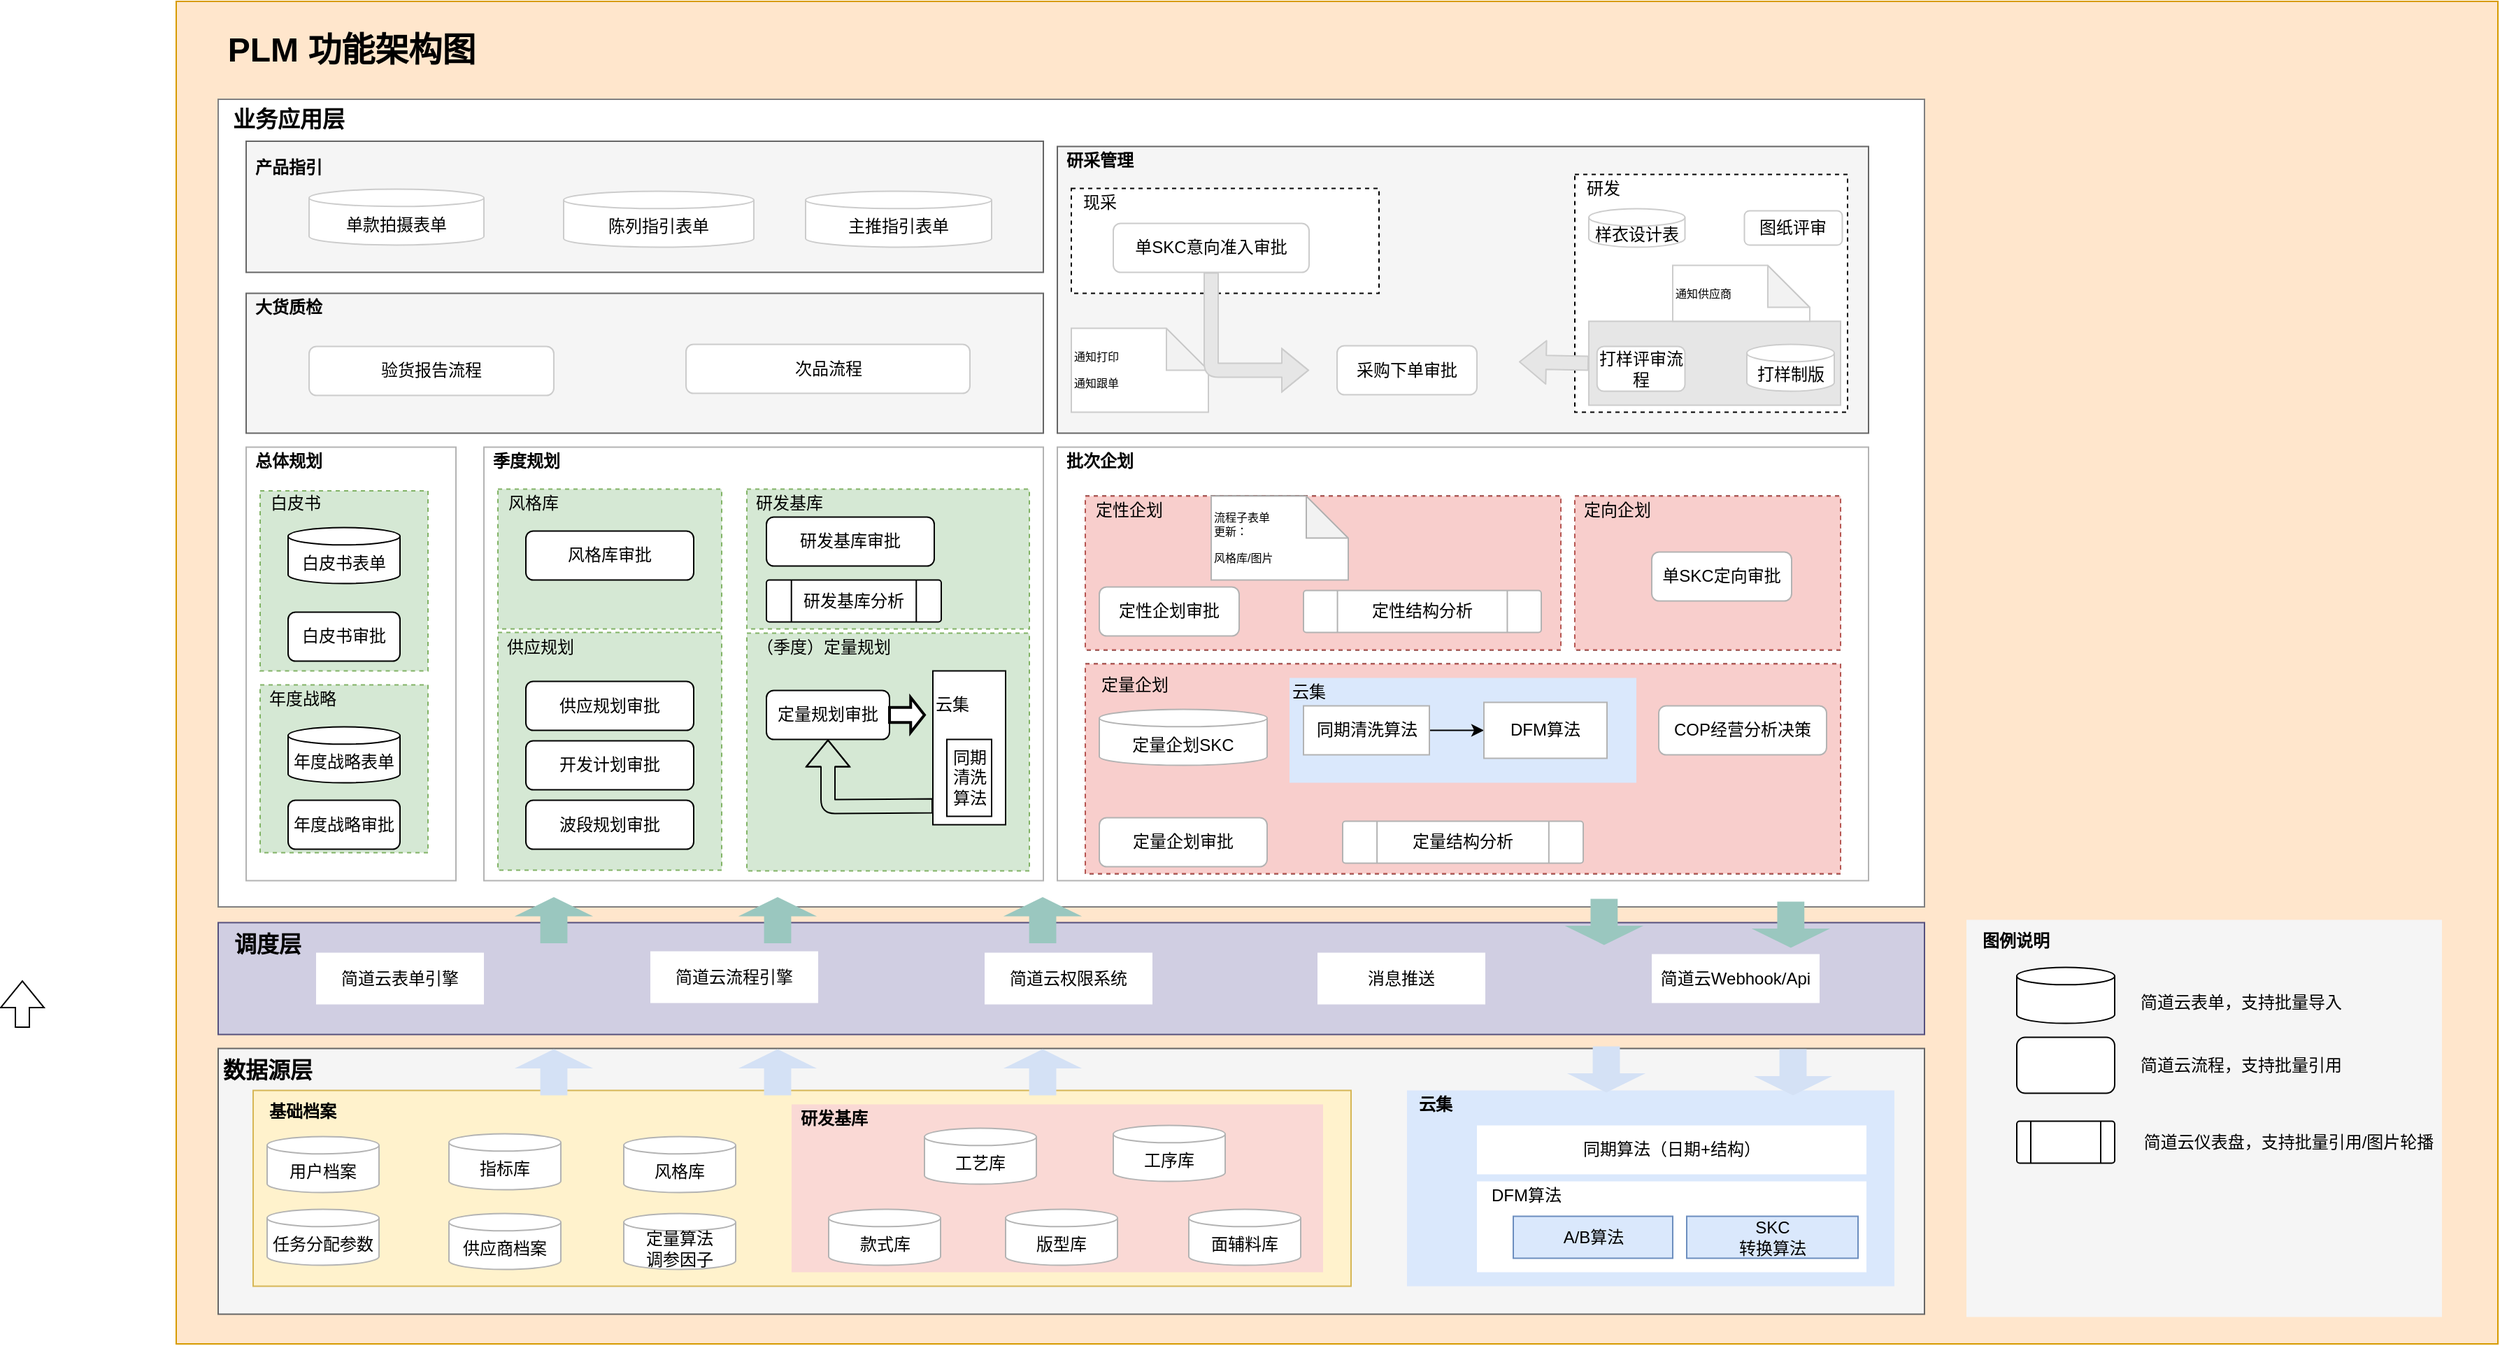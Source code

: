 <mxfile version="21.3.0" type="github">
  <diagram name="第 1 页" id="NGaYdp4NzxHwyvM-AVmB">
    <mxGraphModel dx="2213" dy="806" grid="1" gridSize="10" guides="1" tooltips="1" connect="1" arrows="1" fold="1" page="1" pageScale="1" pageWidth="827" pageHeight="1169" math="0" shadow="0">
      <root>
        <mxCell id="0" />
        <mxCell id="1" parent="0" />
        <mxCell id="VTWRcrDlexA1xvFoJJcc-1" value="" style="rounded=0;whiteSpace=wrap;html=1;fillColor=#ffe6cc;strokeColor=#d79b00;" vertex="1" parent="1">
          <mxGeometry y="1070" width="1660" height="960" as="geometry" />
        </mxCell>
        <mxCell id="VTWRcrDlexA1xvFoJJcc-2" value="" style="rounded=0;whiteSpace=wrap;html=1;strokeColor=#808080;" vertex="1" parent="1">
          <mxGeometry x="30" y="1140" width="1220" height="577.5" as="geometry" />
        </mxCell>
        <mxCell id="VTWRcrDlexA1xvFoJJcc-3" value="&lt;b style=&quot;font-size: 16px;&quot;&gt;业务应用层&lt;/b&gt;" style="text;html=1;align=center;verticalAlign=middle;resizable=0;points=[];autosize=1;fontSize=16;" vertex="1" parent="1">
          <mxGeometry x="30" y="1139" width="100" height="30" as="geometry" />
        </mxCell>
        <mxCell id="VTWRcrDlexA1xvFoJJcc-4" value="" style="rounded=0;whiteSpace=wrap;html=1;strokeColor=#B3B3B3;" vertex="1" parent="1">
          <mxGeometry x="50" y="1388.75" width="150" height="310" as="geometry" />
        </mxCell>
        <mxCell id="VTWRcrDlexA1xvFoJJcc-5" value="总体规划" style="text;html=1;align=center;verticalAlign=middle;resizable=0;points=[];autosize=1;fontStyle=1" vertex="1" parent="1">
          <mxGeometry x="50" y="1388.75" width="60" height="20" as="geometry" />
        </mxCell>
        <mxCell id="VTWRcrDlexA1xvFoJJcc-6" value="" style="rounded=0;whiteSpace=wrap;html=1;strokeColor=#666666;fillColor=#f5f5f5;fontColor=#333333;" vertex="1" parent="1">
          <mxGeometry x="30" y="1818.75" width="1220" height="190" as="geometry" />
        </mxCell>
        <mxCell id="VTWRcrDlexA1xvFoJJcc-7" value="&lt;b style=&quot;font-size: 16px;&quot;&gt;数据源层&lt;/b&gt;" style="text;html=1;align=center;verticalAlign=middle;resizable=0;points=[];autosize=1;fontSize=16;" vertex="1" parent="1">
          <mxGeometry x="20" y="1818.75" width="90" height="30" as="geometry" />
        </mxCell>
        <mxCell id="VTWRcrDlexA1xvFoJJcc-8" value="" style="rounded=0;whiteSpace=wrap;html=1;strokeColor=#d6b656;fillColor=#fff2cc;" vertex="1" parent="1">
          <mxGeometry x="55" y="1848.75" width="785" height="140" as="geometry" />
        </mxCell>
        <mxCell id="VTWRcrDlexA1xvFoJJcc-10" value="" style="rounded=0;whiteSpace=wrap;html=1;strokeColor=none;fillColor=#fad9d5;" vertex="1" parent="1">
          <mxGeometry x="440" y="1858.75" width="380" height="120" as="geometry" />
        </mxCell>
        <mxCell id="VTWRcrDlexA1xvFoJJcc-11" value="&lt;b&gt;研发基库&lt;/b&gt;" style="text;html=1;align=center;verticalAlign=middle;resizable=0;points=[];autosize=1;" vertex="1" parent="1">
          <mxGeometry x="440" y="1858.75" width="60" height="20" as="geometry" />
        </mxCell>
        <mxCell id="VTWRcrDlexA1xvFoJJcc-17" value="定量算法&lt;br&gt;调参因子" style="shape=cylinder3;whiteSpace=wrap;html=1;boundedLbl=1;backgroundOutline=1;size=6.2;strokeColor=#B3B3B3;" vertex="1" parent="1">
          <mxGeometry x="320" y="1936.75" width="80" height="40" as="geometry" />
        </mxCell>
        <mxCell id="VTWRcrDlexA1xvFoJJcc-18" value="任务分配参数" style="shape=cylinder3;whiteSpace=wrap;html=1;boundedLbl=1;backgroundOutline=1;size=6.2;strokeColor=#B3B3B3;" vertex="1" parent="1">
          <mxGeometry x="65" y="1933.75" width="80" height="40" as="geometry" />
        </mxCell>
        <mxCell id="VTWRcrDlexA1xvFoJJcc-19" value="供应商档案" style="shape=cylinder3;whiteSpace=wrap;html=1;boundedLbl=1;backgroundOutline=1;size=6.2;strokeColor=#B3B3B3;" vertex="1" parent="1">
          <mxGeometry x="195" y="1936.75" width="80" height="40" as="geometry" />
        </mxCell>
        <mxCell id="VTWRcrDlexA1xvFoJJcc-20" value="风格库" style="shape=cylinder3;whiteSpace=wrap;html=1;boundedLbl=1;backgroundOutline=1;size=6.2;strokeColor=#B3B3B3;" vertex="1" parent="1">
          <mxGeometry x="320" y="1881.75" width="80" height="40" as="geometry" />
        </mxCell>
        <mxCell id="VTWRcrDlexA1xvFoJJcc-21" value="用户档案" style="shape=cylinder3;whiteSpace=wrap;html=1;boundedLbl=1;backgroundOutline=1;size=6.2;strokeColor=#B3B3B3;" vertex="1" parent="1">
          <mxGeometry x="65" y="1881.75" width="80" height="40" as="geometry" />
        </mxCell>
        <mxCell id="VTWRcrDlexA1xvFoJJcc-22" value="指标库" style="shape=cylinder3;whiteSpace=wrap;html=1;boundedLbl=1;backgroundOutline=1;size=6.2;strokeColor=#B3B3B3;" vertex="1" parent="1">
          <mxGeometry x="195" y="1879.75" width="80" height="40" as="geometry" />
        </mxCell>
        <mxCell id="VTWRcrDlexA1xvFoJJcc-23" value="" style="rounded=0;whiteSpace=wrap;html=1;strokeColor=#56517e;fillColor=#d0cee2;" vertex="1" parent="1">
          <mxGeometry x="30" y="1728.75" width="1220" height="80" as="geometry" />
        </mxCell>
        <mxCell id="VTWRcrDlexA1xvFoJJcc-24" value="&lt;b style=&quot;font-size: 16px;&quot;&gt;调度层&lt;/b&gt;" style="text;html=1;align=center;verticalAlign=middle;resizable=0;points=[];autosize=1;fontSize=16;" vertex="1" parent="1">
          <mxGeometry x="30" y="1728.75" width="70" height="30" as="geometry" />
        </mxCell>
        <mxCell id="VTWRcrDlexA1xvFoJJcc-25" value="简道云表单引擎" style="rounded=1;whiteSpace=wrap;html=1;arcSize=0;flipH=1;strokeColor=none;" vertex="1" parent="1">
          <mxGeometry x="100" y="1750.25" width="120" height="37" as="geometry" />
        </mxCell>
        <mxCell id="VTWRcrDlexA1xvFoJJcc-26" value="简道云流程引擎" style="rounded=1;whiteSpace=wrap;html=1;arcSize=0;flipH=1;strokeColor=none;" vertex="1" parent="1">
          <mxGeometry x="339" y="1749.25" width="120" height="37" as="geometry" />
        </mxCell>
        <mxCell id="VTWRcrDlexA1xvFoJJcc-27" value="简道云权限系统" style="rounded=1;whiteSpace=wrap;html=1;arcSize=0;flipH=1;strokeColor=none;" vertex="1" parent="1">
          <mxGeometry x="578" y="1750.25" width="120" height="37" as="geometry" />
        </mxCell>
        <mxCell id="VTWRcrDlexA1xvFoJJcc-28" value="简道云Webhook/Api" style="rounded=1;whiteSpace=wrap;html=1;arcSize=0;flipH=1;strokeColor=none;" vertex="1" parent="1">
          <mxGeometry x="1055" y="1751.25" width="120" height="35" as="geometry" />
        </mxCell>
        <mxCell id="VTWRcrDlexA1xvFoJJcc-29" value="" style="rounded=0;whiteSpace=wrap;html=1;fillColor=#dae8fc;strokeColor=none;" vertex="1" parent="1">
          <mxGeometry x="880" y="1848.75" width="348.5" height="140" as="geometry" />
        </mxCell>
        <mxCell id="VTWRcrDlexA1xvFoJJcc-30" value="&lt;b&gt;云集&lt;/b&gt;" style="text;html=1;align=center;verticalAlign=middle;resizable=0;points=[];autosize=1;" vertex="1" parent="1">
          <mxGeometry x="880" y="1848.75" width="40" height="20" as="geometry" />
        </mxCell>
        <mxCell id="VTWRcrDlexA1xvFoJJcc-31" value="同期算法（日期+结构）" style="html=1;strokeColor=none;" vertex="1" parent="1">
          <mxGeometry x="930" y="1873.75" width="278.5" height="35" as="geometry" />
        </mxCell>
        <mxCell id="VTWRcrDlexA1xvFoJJcc-32" value="" style="html=1;strokeColor=none;" vertex="1" parent="1">
          <mxGeometry x="930" y="1913.75" width="278.5" height="65" as="geometry" />
        </mxCell>
        <mxCell id="VTWRcrDlexA1xvFoJJcc-33" value="A/B算法" style="html=1;fillColor=#dae8fc;strokeColor=#6c8ebf;" vertex="1" parent="1">
          <mxGeometry x="956" y="1938.75" width="114" height="30" as="geometry" />
        </mxCell>
        <mxCell id="VTWRcrDlexA1xvFoJJcc-34" value="DFM算法" style="text;html=1;align=center;verticalAlign=middle;resizable=0;points=[];autosize=1;" vertex="1" parent="1">
          <mxGeometry x="930" y="1913.75" width="70" height="20" as="geometry" />
        </mxCell>
        <mxCell id="VTWRcrDlexA1xvFoJJcc-35" value="SKC&lt;br&gt;转换算法" style="html=1;fillColor=#dae8fc;strokeColor=#6c8ebf;" vertex="1" parent="1">
          <mxGeometry x="1080" y="1938.75" width="122.5" height="30" as="geometry" />
        </mxCell>
        <mxCell id="VTWRcrDlexA1xvFoJJcc-36" value="" style="rounded=0;whiteSpace=wrap;html=1;fillColor=#f5f5f5;fontColor=#333333;strokeColor=none;" vertex="1" parent="1">
          <mxGeometry x="1280" y="1726.75" width="340" height="284" as="geometry" />
        </mxCell>
        <mxCell id="VTWRcrDlexA1xvFoJJcc-37" value="图例说明" style="text;html=1;align=center;verticalAlign=middle;resizable=0;points=[];autosize=1;fontStyle=1" vertex="1" parent="1">
          <mxGeometry x="1280" y="1726.75" width="70" height="30" as="geometry" />
        </mxCell>
        <mxCell id="VTWRcrDlexA1xvFoJJcc-38" value="" style="shape=cylinder3;whiteSpace=wrap;html=1;boundedLbl=1;backgroundOutline=1;size=6.2;" vertex="1" parent="1">
          <mxGeometry x="1316" y="1760.75" width="70" height="40" as="geometry" />
        </mxCell>
        <mxCell id="VTWRcrDlexA1xvFoJJcc-39" value="简道云表单，支持批量导入" style="text;html=1;align=center;verticalAlign=middle;resizable=0;points=[];autosize=1;" vertex="1" parent="1">
          <mxGeometry x="1396" y="1775.75" width="160" height="20" as="geometry" />
        </mxCell>
        <mxCell id="VTWRcrDlexA1xvFoJJcc-40" value="" style="rounded=0;whiteSpace=wrap;html=1;dashed=1;fillColor=#d5e8d4;strokeColor=#82b366;" vertex="1" parent="1">
          <mxGeometry x="60" y="1420" width="120" height="128.75" as="geometry" />
        </mxCell>
        <mxCell id="VTWRcrDlexA1xvFoJJcc-41" value="白皮书" style="text;html=1;align=center;verticalAlign=middle;resizable=0;points=[];autosize=1;" vertex="1" parent="1">
          <mxGeometry x="60" y="1418.75" width="50" height="20" as="geometry" />
        </mxCell>
        <mxCell id="VTWRcrDlexA1xvFoJJcc-42" value="白皮书表单" style="shape=cylinder3;whiteSpace=wrap;html=1;boundedLbl=1;backgroundOutline=1;size=6.2;" vertex="1" parent="1">
          <mxGeometry x="80" y="1446.25" width="80" height="40" as="geometry" />
        </mxCell>
        <mxCell id="VTWRcrDlexA1xvFoJJcc-43" value="" style="rounded=0;whiteSpace=wrap;html=1;dashed=1;fillColor=#d5e8d4;strokeColor=#82b366;" vertex="1" parent="1">
          <mxGeometry x="60" y="1558.75" width="120" height="120" as="geometry" />
        </mxCell>
        <mxCell id="VTWRcrDlexA1xvFoJJcc-44" value="年度战略" style="text;html=1;align=center;verticalAlign=middle;resizable=0;points=[];autosize=1;" vertex="1" parent="1">
          <mxGeometry x="60" y="1558.75" width="60" height="20" as="geometry" />
        </mxCell>
        <mxCell id="VTWRcrDlexA1xvFoJJcc-45" value="年度战略表单" style="shape=cylinder3;whiteSpace=wrap;html=1;boundedLbl=1;backgroundOutline=1;size=6.2;" vertex="1" parent="1">
          <mxGeometry x="80" y="1588.75" width="80" height="40" as="geometry" />
        </mxCell>
        <mxCell id="VTWRcrDlexA1xvFoJJcc-46" value="" style="rounded=0;whiteSpace=wrap;html=1;strokeColor=#B3B3B3;" vertex="1" parent="1">
          <mxGeometry x="220" y="1388.75" width="400" height="310" as="geometry" />
        </mxCell>
        <mxCell id="VTWRcrDlexA1xvFoJJcc-47" value="季度规划" style="text;html=1;align=center;verticalAlign=middle;resizable=0;points=[];autosize=1;fontStyle=1" vertex="1" parent="1">
          <mxGeometry x="220" y="1388.75" width="60" height="20" as="geometry" />
        </mxCell>
        <mxCell id="VTWRcrDlexA1xvFoJJcc-48" value="" style="rounded=0;whiteSpace=wrap;html=1;dashed=1;fillColor=#d5e8d4;strokeColor=#82b366;" vertex="1" parent="1">
          <mxGeometry x="230" y="1418.75" width="160" height="100" as="geometry" />
        </mxCell>
        <mxCell id="VTWRcrDlexA1xvFoJJcc-49" value="风格库" style="text;html=1;align=center;verticalAlign=middle;resizable=0;points=[];autosize=1;" vertex="1" parent="1">
          <mxGeometry x="230" y="1418.75" width="50" height="20" as="geometry" />
        </mxCell>
        <mxCell id="VTWRcrDlexA1xvFoJJcc-50" value="" style="rounded=0;whiteSpace=wrap;html=1;dashed=1;fillColor=#d5e8d4;strokeColor=#82b366;" vertex="1" parent="1">
          <mxGeometry x="230" y="1521.25" width="160" height="170" as="geometry" />
        </mxCell>
        <mxCell id="VTWRcrDlexA1xvFoJJcc-51" value="供应规划" style="text;html=1;align=center;verticalAlign=middle;resizable=0;points=[];autosize=1;" vertex="1" parent="1">
          <mxGeometry x="230" y="1521.75" width="60" height="20" as="geometry" />
        </mxCell>
        <mxCell id="VTWRcrDlexA1xvFoJJcc-52" value="" style="rounded=0;whiteSpace=wrap;html=1;dashed=1;fillColor=#d5e8d4;strokeColor=#82b366;" vertex="1" parent="1">
          <mxGeometry x="408" y="1418.75" width="202" height="100" as="geometry" />
        </mxCell>
        <mxCell id="VTWRcrDlexA1xvFoJJcc-53" value="研发基库" style="text;html=1;align=center;verticalAlign=middle;resizable=0;points=[];autosize=1;" vertex="1" parent="1">
          <mxGeometry x="408" y="1418.75" width="60" height="20" as="geometry" />
        </mxCell>
        <mxCell id="VTWRcrDlexA1xvFoJJcc-54" value="研发基库分析" style="shape=mxgraph.flowchart.predefined_process;whiteSpace=wrap;html=1;fillColor=#ffffff;strokeColor=#000000;strokeWidth=1;" vertex="1" parent="1">
          <mxGeometry x="422" y="1483.75" width="125" height="30" as="geometry" />
        </mxCell>
        <mxCell id="VTWRcrDlexA1xvFoJJcc-55" value="研发基库审批" style="shape=ext;rounded=1;html=1;whiteSpace=wrap;strokeWidth=1;" vertex="1" parent="1">
          <mxGeometry x="422" y="1438.75" width="120" height="35" as="geometry" />
        </mxCell>
        <mxCell id="VTWRcrDlexA1xvFoJJcc-56" value="" style="shape=ext;rounded=1;html=1;whiteSpace=wrap;strokeWidth=1;" vertex="1" parent="1">
          <mxGeometry x="1316" y="1810.75" width="70" height="40" as="geometry" />
        </mxCell>
        <mxCell id="VTWRcrDlexA1xvFoJJcc-57" value="" style="shape=mxgraph.flowchart.predefined_process;whiteSpace=wrap;html=1;fillColor=#ffffff;strokeColor=#000000;strokeWidth=1;" vertex="1" parent="1">
          <mxGeometry x="1316" y="1870.75" width="70" height="30" as="geometry" />
        </mxCell>
        <mxCell id="VTWRcrDlexA1xvFoJJcc-58" value="简道云流程，支持批量引用" style="text;html=1;align=center;verticalAlign=middle;resizable=0;points=[];autosize=1;" vertex="1" parent="1">
          <mxGeometry x="1396" y="1820.75" width="160" height="20" as="geometry" />
        </mxCell>
        <mxCell id="VTWRcrDlexA1xvFoJJcc-59" value="简道云仪表盘，支持批量引用/图片轮播" style="text;html=1;align=center;verticalAlign=middle;resizable=0;points=[];autosize=1;" vertex="1" parent="1">
          <mxGeometry x="1400" y="1875.75" width="220" height="20" as="geometry" />
        </mxCell>
        <mxCell id="VTWRcrDlexA1xvFoJJcc-60" value="风格库审批" style="shape=ext;rounded=1;html=1;whiteSpace=wrap;strokeWidth=1;" vertex="1" parent="1">
          <mxGeometry x="250" y="1448.75" width="120" height="35" as="geometry" />
        </mxCell>
        <mxCell id="VTWRcrDlexA1xvFoJJcc-61" value="供应规划审批" style="shape=ext;rounded=1;html=1;whiteSpace=wrap;strokeWidth=1;" vertex="1" parent="1">
          <mxGeometry x="250" y="1556.25" width="120" height="35" as="geometry" />
        </mxCell>
        <mxCell id="VTWRcrDlexA1xvFoJJcc-62" value="开发计划审批" style="shape=ext;rounded=1;html=1;whiteSpace=wrap;strokeWidth=1;" vertex="1" parent="1">
          <mxGeometry x="250" y="1598.75" width="120" height="35" as="geometry" />
        </mxCell>
        <mxCell id="VTWRcrDlexA1xvFoJJcc-63" value="波段规划审批" style="shape=ext;rounded=1;html=1;whiteSpace=wrap;strokeWidth=1;" vertex="1" parent="1">
          <mxGeometry x="250" y="1641.25" width="120" height="35" as="geometry" />
        </mxCell>
        <mxCell id="VTWRcrDlexA1xvFoJJcc-64" value="" style="rounded=0;whiteSpace=wrap;html=1;dashed=1;fillColor=#d5e8d4;strokeColor=#82b366;" vertex="1" parent="1">
          <mxGeometry x="408" y="1521.75" width="202" height="170" as="geometry" />
        </mxCell>
        <mxCell id="VTWRcrDlexA1xvFoJJcc-65" value="（季度）定量规划" style="text;html=1;align=left;verticalAlign=middle;resizable=0;points=[];autosize=1;" vertex="1" parent="1">
          <mxGeometry x="413" y="1521.75" width="110" height="20" as="geometry" />
        </mxCell>
        <mxCell id="VTWRcrDlexA1xvFoJJcc-66" value="" style="rounded=0;whiteSpace=wrap;html=1;" vertex="1" parent="1">
          <mxGeometry x="541" y="1548.75" width="52" height="110" as="geometry" />
        </mxCell>
        <mxCell id="VTWRcrDlexA1xvFoJJcc-67" value="定量规划审批" style="shape=ext;rounded=1;html=1;whiteSpace=wrap;strokeWidth=1;" vertex="1" parent="1">
          <mxGeometry x="422" y="1562.75" width="88" height="35" as="geometry" />
        </mxCell>
        <mxCell id="VTWRcrDlexA1xvFoJJcc-68" value="" style="shape=mxgraph.flowchart.transfer;whiteSpace=wrap;html=1;fillColor=#ffffff;strokeColor=#000000;strokeWidth=2;align=left;" vertex="1" parent="1">
          <mxGeometry x="510" y="1567.75" width="25" height="25" as="geometry" />
        </mxCell>
        <mxCell id="VTWRcrDlexA1xvFoJJcc-69" value="云集" style="text;html=1;align=left;verticalAlign=middle;resizable=0;points=[];autosize=1;" vertex="1" parent="1">
          <mxGeometry x="541" y="1562.75" width="40" height="20" as="geometry" />
        </mxCell>
        <mxCell id="VTWRcrDlexA1xvFoJJcc-70" value="同期&lt;br&gt;清洗&lt;br&gt;算法" style="html=1;" vertex="1" parent="1">
          <mxGeometry x="551" y="1597.75" width="32" height="55" as="geometry" />
        </mxCell>
        <mxCell id="VTWRcrDlexA1xvFoJJcc-71" value="" style="shape=flexArrow;endArrow=classic;html=1;entryX=0.5;entryY=1;entryDx=0;entryDy=0;exitX=0;exitY=0.75;exitDx=0;exitDy=0;" edge="1" parent="1" target="VTWRcrDlexA1xvFoJJcc-67">
          <mxGeometry x="466" y="1597.75" width="50" height="50" as="geometry">
            <mxPoint x="541" y="1645.25" as="sourcePoint" />
            <mxPoint x="488" y="1612.75" as="targetPoint" />
            <Array as="points">
              <mxPoint x="466" y="1645.75" />
            </Array>
          </mxGeometry>
        </mxCell>
        <mxCell id="VTWRcrDlexA1xvFoJJcc-72" value="" style="rounded=0;whiteSpace=wrap;html=1;strokeColor=#B3B3B3;" vertex="1" parent="1">
          <mxGeometry x="630" y="1388.75" width="580" height="310" as="geometry" />
        </mxCell>
        <mxCell id="VTWRcrDlexA1xvFoJJcc-74" value="" style="rounded=0;whiteSpace=wrap;html=1;dashed=1;" vertex="1" parent="1">
          <mxGeometry x="650" y="1543.75" width="540" height="150" as="geometry" />
        </mxCell>
        <mxCell id="VTWRcrDlexA1xvFoJJcc-75" value="定量企划" style="text;html=1;align=center;verticalAlign=middle;resizable=0;points=[];autosize=1;" vertex="1" parent="1">
          <mxGeometry x="650" y="1553.75" width="60" height="20" as="geometry" />
        </mxCell>
        <mxCell id="VTWRcrDlexA1xvFoJJcc-76" value="" style="rounded=0;whiteSpace=wrap;html=1;dashed=1;" vertex="1" parent="1">
          <mxGeometry x="650" y="1423.75" width="340" height="110" as="geometry" />
        </mxCell>
        <mxCell id="VTWRcrDlexA1xvFoJJcc-77" value="定性企划" style="text;html=1;align=center;verticalAlign=middle;resizable=0;points=[];autosize=1;" vertex="1" parent="1">
          <mxGeometry x="650" y="1433.75" width="60" height="20" as="geometry" />
        </mxCell>
        <mxCell id="VTWRcrDlexA1xvFoJJcc-78" value="" style="rounded=0;whiteSpace=wrap;html=1;dashed=1;" vertex="1" parent="1">
          <mxGeometry x="1000" y="1423.75" width="190" height="110" as="geometry" />
        </mxCell>
        <mxCell id="VTWRcrDlexA1xvFoJJcc-79" value="定向企划" style="text;html=1;align=center;verticalAlign=middle;resizable=0;points=[];autosize=1;" vertex="1" parent="1">
          <mxGeometry x="1010" y="1428.75" width="60" height="20" as="geometry" />
        </mxCell>
        <mxCell id="VTWRcrDlexA1xvFoJJcc-81" value="定量企划SKC" style="shape=cylinder3;whiteSpace=wrap;html=1;boundedLbl=1;backgroundOutline=1;size=6.2;" vertex="1" parent="1">
          <mxGeometry x="660" y="1576.25" width="120" height="40" as="geometry" />
        </mxCell>
        <mxCell id="VTWRcrDlexA1xvFoJJcc-82" value="定量企划流程" style="shape=ext;rounded=1;html=1;whiteSpace=wrap;strokeWidth=1;" vertex="1" parent="1">
          <mxGeometry x="660" y="1653.75" width="120" height="35" as="geometry" />
        </mxCell>
        <mxCell id="VTWRcrDlexA1xvFoJJcc-83" value="定量结构分析" style="shape=mxgraph.flowchart.predefined_process;whiteSpace=wrap;html=1;fillColor=#ffffff;strokeColor=#000000;strokeWidth=1;" vertex="1" parent="1">
          <mxGeometry x="834" y="1656.25" width="172" height="30" as="geometry" />
        </mxCell>
        <mxCell id="VTWRcrDlexA1xvFoJJcc-84" value="" style="rounded=0;whiteSpace=wrap;html=1;" vertex="1" parent="1">
          <mxGeometry x="796" y="1553.75" width="248" height="75" as="geometry" />
        </mxCell>
        <mxCell id="VTWRcrDlexA1xvFoJJcc-85" value="云集" style="text;html=1;align=left;verticalAlign=middle;resizable=0;points=[];autosize=1;" vertex="1" parent="1">
          <mxGeometry x="796" y="1553.75" width="40" height="20" as="geometry" />
        </mxCell>
        <mxCell id="VTWRcrDlexA1xvFoJJcc-86" value="" style="edgeStyle=orthogonalEdgeStyle;rounded=0;orthogonalLoop=1;jettySize=auto;html=1;" edge="1" parent="1" source="VTWRcrDlexA1xvFoJJcc-87" target="VTWRcrDlexA1xvFoJJcc-88">
          <mxGeometry x="896" y="1591.35" as="geometry" />
        </mxCell>
        <mxCell id="VTWRcrDlexA1xvFoJJcc-87" value="同期清洗算法" style="html=1;" vertex="1" parent="1">
          <mxGeometry x="806" y="1573.75" width="90" height="35" as="geometry" />
        </mxCell>
        <mxCell id="VTWRcrDlexA1xvFoJJcc-88" value="DFM算法" style="whiteSpace=wrap;html=1;" vertex="1" parent="1">
          <mxGeometry x="935" y="1571.25" width="88" height="40" as="geometry" />
        </mxCell>
        <mxCell id="VTWRcrDlexA1xvFoJJcc-89" value="消息推送" style="rounded=1;whiteSpace=wrap;html=1;arcSize=0;flipH=1;strokeColor=none;" vertex="1" parent="1">
          <mxGeometry x="816" y="1750.25" width="120" height="37" as="geometry" />
        </mxCell>
        <mxCell id="VTWRcrDlexA1xvFoJJcc-90" value="定性企划流程" style="shape=ext;rounded=1;html=1;whiteSpace=wrap;strokeWidth=1;" vertex="1" parent="1">
          <mxGeometry x="660" y="1488.75" width="100" height="35" as="geometry" />
        </mxCell>
        <mxCell id="VTWRcrDlexA1xvFoJJcc-91" value="定性结构分析" style="shape=mxgraph.flowchart.predefined_process;whiteSpace=wrap;html=1;fillColor=#ffffff;strokeColor=#000000;strokeWidth=1;" vertex="1" parent="1">
          <mxGeometry x="806" y="1491.25" width="170" height="30" as="geometry" />
        </mxCell>
        <mxCell id="VTWRcrDlexA1xvFoJJcc-92" value="单SKC定向审批流程" style="shape=ext;rounded=1;html=1;whiteSpace=wrap;strokeWidth=1;" vertex="1" parent="1">
          <mxGeometry x="1010" y="1483.75" width="100" height="35" as="geometry" />
        </mxCell>
        <mxCell id="VTWRcrDlexA1xvFoJJcc-93" value="&lt;font style=&quot;font-size: 11px;&quot;&gt;流程子表单&lt;br style=&quot;font-size: 11px;&quot;&gt;更新：&lt;br style=&quot;font-size: 11px;&quot;&gt;&lt;br style=&quot;font-size: 11px;&quot;&gt;&lt;/font&gt;&lt;div style=&quot;font-size: 11px;&quot;&gt;&lt;span style=&quot;background-color: initial; font-size: 11px;&quot;&gt;&lt;font style=&quot;font-size: 11px;&quot;&gt;风格库/图片&lt;/font&gt;&lt;/span&gt;&lt;/div&gt;" style="shape=note;whiteSpace=wrap;html=1;backgroundOutline=1;darkOpacity=0.05;align=left;" vertex="1" parent="1">
          <mxGeometry x="740" y="1423.75" width="98" height="60" as="geometry" />
        </mxCell>
        <mxCell id="VTWRcrDlexA1xvFoJJcc-94" value="COP经营分析决策流程" style="shape=ext;rounded=1;html=1;whiteSpace=wrap;strokeWidth=1;" vertex="1" parent="1">
          <mxGeometry x="1060" y="1573.75" width="120" height="35" as="geometry" />
        </mxCell>
        <mxCell id="VTWRcrDlexA1xvFoJJcc-95" value="批次企划" style="text;html=1;align=center;verticalAlign=middle;resizable=0;points=[];autosize=1;fontStyle=1" vertex="1" parent="1">
          <mxGeometry x="630" y="1388.75" width="60" height="20" as="geometry" />
        </mxCell>
        <mxCell id="VTWRcrDlexA1xvFoJJcc-96" value="" style="rounded=0;whiteSpace=wrap;html=1;dashed=1;fillColor=#f8cecc;strokeColor=#b85450;" vertex="1" parent="1">
          <mxGeometry x="650" y="1543.75" width="540" height="150" as="geometry" />
        </mxCell>
        <mxCell id="VTWRcrDlexA1xvFoJJcc-97" value="定量企划" style="text;html=1;align=center;verticalAlign=middle;resizable=0;points=[];autosize=1;fontStyle=0" vertex="1" parent="1">
          <mxGeometry x="650" y="1543.75" width="70" height="30" as="geometry" />
        </mxCell>
        <mxCell id="VTWRcrDlexA1xvFoJJcc-98" value="" style="rounded=0;whiteSpace=wrap;html=1;dashed=1;fillColor=#f8cecc;strokeColor=#b85450;" vertex="1" parent="1">
          <mxGeometry x="650" y="1423.75" width="340" height="110" as="geometry" />
        </mxCell>
        <mxCell id="VTWRcrDlexA1xvFoJJcc-99" value="定性企划" style="text;html=1;align=center;verticalAlign=middle;resizable=0;points=[];autosize=1;" vertex="1" parent="1">
          <mxGeometry x="651" y="1423.75" width="60" height="20" as="geometry" />
        </mxCell>
        <mxCell id="VTWRcrDlexA1xvFoJJcc-100" value="" style="rounded=0;whiteSpace=wrap;html=1;dashed=1;fillColor=#f8cecc;strokeColor=#b85450;" vertex="1" parent="1">
          <mxGeometry x="1000" y="1423.75" width="190" height="110" as="geometry" />
        </mxCell>
        <mxCell id="VTWRcrDlexA1xvFoJJcc-101" value="定向企划" style="text;html=1;align=center;verticalAlign=middle;resizable=0;points=[];autosize=1;" vertex="1" parent="1">
          <mxGeometry x="1000" y="1423.75" width="60" height="20" as="geometry" />
        </mxCell>
        <mxCell id="VTWRcrDlexA1xvFoJJcc-102" value="定量企划SKC" style="shape=cylinder3;whiteSpace=wrap;html=1;boundedLbl=1;backgroundOutline=1;size=6.2;strokeColor=#B3B3B3;" vertex="1" parent="1">
          <mxGeometry x="660" y="1576.25" width="120" height="40" as="geometry" />
        </mxCell>
        <mxCell id="VTWRcrDlexA1xvFoJJcc-103" value="定量企划审批" style="shape=ext;rounded=1;html=1;whiteSpace=wrap;strokeWidth=1;strokeColor=#B3B3B3;" vertex="1" parent="1">
          <mxGeometry x="660" y="1653.75" width="120" height="35" as="geometry" />
        </mxCell>
        <mxCell id="VTWRcrDlexA1xvFoJJcc-104" value="定量结构分析" style="shape=mxgraph.flowchart.predefined_process;whiteSpace=wrap;html=1;fillColor=#ffffff;strokeColor=#B3B3B3;strokeWidth=1;" vertex="1" parent="1">
          <mxGeometry x="834" y="1656.25" width="172" height="30" as="geometry" />
        </mxCell>
        <mxCell id="VTWRcrDlexA1xvFoJJcc-105" value="" style="rounded=0;whiteSpace=wrap;html=1;fillColor=#dae8fc;strokeColor=none;" vertex="1" parent="1">
          <mxGeometry x="796" y="1553.75" width="248" height="75" as="geometry" />
        </mxCell>
        <mxCell id="VTWRcrDlexA1xvFoJJcc-106" value="云集" style="text;html=1;align=left;verticalAlign=middle;resizable=0;points=[];autosize=1;" vertex="1" parent="1">
          <mxGeometry x="796" y="1553.75" width="40" height="20" as="geometry" />
        </mxCell>
        <mxCell id="VTWRcrDlexA1xvFoJJcc-107" value="" style="edgeStyle=orthogonalEdgeStyle;rounded=0;orthogonalLoop=1;jettySize=auto;html=1;" edge="1" parent="1" source="VTWRcrDlexA1xvFoJJcc-108" target="VTWRcrDlexA1xvFoJJcc-109">
          <mxGeometry x="896" y="1591.35" as="geometry" />
        </mxCell>
        <mxCell id="VTWRcrDlexA1xvFoJJcc-108" value="同期清洗算法" style="html=1;strokeColor=#B3B3B3;" vertex="1" parent="1">
          <mxGeometry x="806" y="1573.75" width="90" height="35" as="geometry" />
        </mxCell>
        <mxCell id="VTWRcrDlexA1xvFoJJcc-109" value="DFM算法" style="whiteSpace=wrap;html=1;strokeColor=#B3B3B3;" vertex="1" parent="1">
          <mxGeometry x="935" y="1571.25" width="88" height="40" as="geometry" />
        </mxCell>
        <mxCell id="VTWRcrDlexA1xvFoJJcc-110" value="定性企划审批" style="shape=ext;rounded=1;html=1;whiteSpace=wrap;strokeWidth=1;strokeColor=#B3B3B3;" vertex="1" parent="1">
          <mxGeometry x="660" y="1488.75" width="100" height="35" as="geometry" />
        </mxCell>
        <mxCell id="VTWRcrDlexA1xvFoJJcc-111" value="定性结构分析" style="shape=mxgraph.flowchart.predefined_process;whiteSpace=wrap;html=1;fillColor=#ffffff;strokeColor=#B3B3B3;strokeWidth=1;" vertex="1" parent="1">
          <mxGeometry x="806" y="1491.25" width="170" height="30" as="geometry" />
        </mxCell>
        <mxCell id="VTWRcrDlexA1xvFoJJcc-112" value="单SKC定向审批" style="shape=ext;rounded=1;html=1;whiteSpace=wrap;strokeWidth=1;strokeColor=#B3B3B3;" vertex="1" parent="1">
          <mxGeometry x="1055" y="1463.75" width="100" height="35" as="geometry" />
        </mxCell>
        <mxCell id="VTWRcrDlexA1xvFoJJcc-113" value="&lt;font style=&quot;font-size: 8px;&quot;&gt;流程子表单&lt;br style=&quot;font-size: 8px;&quot;&gt;更新：&lt;br style=&quot;font-size: 8px;&quot;&gt;&lt;br style=&quot;font-size: 8px;&quot;&gt;&lt;/font&gt;&lt;div style=&quot;font-size: 8px;&quot;&gt;&lt;span style=&quot;background-color: initial; font-size: 8px;&quot;&gt;&lt;font style=&quot;font-size: 8px;&quot;&gt;风格库/图片&lt;/font&gt;&lt;/span&gt;&lt;/div&gt;" style="shape=note;whiteSpace=wrap;html=1;backgroundOutline=1;darkOpacity=0.05;align=left;fontSize=8;strokeColor=#B3B3B3;" vertex="1" parent="1">
          <mxGeometry x="740" y="1423.75" width="98" height="60" as="geometry" />
        </mxCell>
        <mxCell id="VTWRcrDlexA1xvFoJJcc-114" value="COP经营分析决策" style="shape=ext;rounded=1;html=1;whiteSpace=wrap;strokeWidth=1;strokeColor=#B3B3B3;" vertex="1" parent="1">
          <mxGeometry x="1060" y="1573.75" width="120" height="35" as="geometry" />
        </mxCell>
        <mxCell id="VTWRcrDlexA1xvFoJJcc-115" value="" style="rounded=0;whiteSpace=wrap;html=1;fillColor=#f5f5f5;fontColor=#333333;strokeColor=#666666;" vertex="1" parent="1">
          <mxGeometry x="630" y="1173.75" width="580" height="205" as="geometry" />
        </mxCell>
        <mxCell id="VTWRcrDlexA1xvFoJJcc-116" value="研采管理" style="text;html=1;align=center;verticalAlign=middle;resizable=0;points=[];autosize=1;fontStyle=1" vertex="1" parent="1">
          <mxGeometry x="630" y="1173.75" width="60" height="20" as="geometry" />
        </mxCell>
        <mxCell id="VTWRcrDlexA1xvFoJJcc-117" value="" style="rounded=0;whiteSpace=wrap;html=1;dashed=1;" vertex="1" parent="1">
          <mxGeometry x="1000" y="1193.75" width="195" height="170" as="geometry" />
        </mxCell>
        <mxCell id="VTWRcrDlexA1xvFoJJcc-118" value="研发" style="text;html=1;align=center;verticalAlign=middle;resizable=0;points=[];autosize=1;" vertex="1" parent="1">
          <mxGeometry x="1000" y="1193.75" width="40" height="20" as="geometry" />
        </mxCell>
        <mxCell id="VTWRcrDlexA1xvFoJJcc-119" value="" style="rounded=0;whiteSpace=wrap;html=1;dashed=1;" vertex="1" parent="1">
          <mxGeometry x="640" y="1203.75" width="220" height="75" as="geometry" />
        </mxCell>
        <mxCell id="VTWRcrDlexA1xvFoJJcc-120" value="现采" style="text;html=1;align=center;verticalAlign=middle;resizable=0;points=[];autosize=1;" vertex="1" parent="1">
          <mxGeometry x="640" y="1203.75" width="40" height="20" as="geometry" />
        </mxCell>
        <mxCell id="VTWRcrDlexA1xvFoJJcc-121" value="单SKC意向准入审批" style="shape=ext;rounded=1;html=1;whiteSpace=wrap;strokeWidth=1;strokeColor=#CCCCCC;" vertex="1" parent="1">
          <mxGeometry x="670" y="1228.75" width="140" height="35" as="geometry" />
        </mxCell>
        <mxCell id="VTWRcrDlexA1xvFoJJcc-122" value="采购下单审批" style="shape=ext;rounded=1;html=1;whiteSpace=wrap;strokeWidth=1;strokeColor=#CCCCCC;" vertex="1" parent="1">
          <mxGeometry x="830" y="1316.25" width="100" height="35" as="geometry" />
        </mxCell>
        <mxCell id="VTWRcrDlexA1xvFoJJcc-123" value="&lt;span style=&quot;font-size: 8px;&quot;&gt;通知打印&lt;br style=&quot;font-size: 8px;&quot;&gt;&lt;/span&gt;&lt;br style=&quot;font-size: 8px;&quot;&gt;通知跟单" style="shape=note;whiteSpace=wrap;html=1;backgroundOutline=1;darkOpacity=0.05;align=left;fontSize=8;strokeColor=#CCCCCC;" vertex="1" parent="1">
          <mxGeometry x="640" y="1303.75" width="98" height="60" as="geometry" />
        </mxCell>
        <mxCell id="VTWRcrDlexA1xvFoJJcc-124" value="样衣设计表" style="shape=cylinder3;whiteSpace=wrap;html=1;boundedLbl=1;backgroundOutline=1;size=6.2;strokeColor=#CCCCCC;" vertex="1" parent="1">
          <mxGeometry x="1010" y="1218.25" width="68.75" height="27.5" as="geometry" />
        </mxCell>
        <mxCell id="VTWRcrDlexA1xvFoJJcc-125" value="图纸评审" style="shape=ext;rounded=1;html=1;whiteSpace=wrap;strokeWidth=1;strokeColor=#CCCCCC;" vertex="1" parent="1">
          <mxGeometry x="1121.25" y="1219.75" width="70" height="24.5" as="geometry" />
        </mxCell>
        <mxCell id="VTWRcrDlexA1xvFoJJcc-126" value="" style="rounded=0;whiteSpace=wrap;html=1;fillColor=#E6E6E6;strokeColor=#CCCCCC;" vertex="1" parent="1">
          <mxGeometry x="1010" y="1298.75" width="180" height="60" as="geometry" />
        </mxCell>
        <mxCell id="VTWRcrDlexA1xvFoJJcc-127" value="打样评审流程" style="shape=ext;rounded=1;html=1;whiteSpace=wrap;strokeWidth=1;strokeColor=#CCCCCC;" vertex="1" parent="1">
          <mxGeometry x="1015.89" y="1316.75" width="62.86" height="32" as="geometry" />
        </mxCell>
        <mxCell id="VTWRcrDlexA1xvFoJJcc-128" value="打样制版" style="shape=cylinder3;whiteSpace=wrap;html=1;boundedLbl=1;backgroundOutline=1;size=6.2;strokeColor=#CCCCCC;" vertex="1" parent="1">
          <mxGeometry x="1123" y="1315.25" width="62.5" height="33.5" as="geometry" />
        </mxCell>
        <mxCell id="VTWRcrDlexA1xvFoJJcc-129" value="&lt;span style=&quot;font-size: 8px;&quot;&gt;通知供应商&lt;br style=&quot;font-size: 8px;&quot;&gt;&lt;/span&gt;" style="shape=note;whiteSpace=wrap;html=1;backgroundOutline=1;darkOpacity=0.05;align=left;fontSize=8;strokeColor=#CCCCCC;" vertex="1" parent="1">
          <mxGeometry x="1070" y="1258.75" width="98" height="40" as="geometry" />
        </mxCell>
        <mxCell id="VTWRcrDlexA1xvFoJJcc-130" value="年度战略审批" style="shape=ext;rounded=1;html=1;whiteSpace=wrap;strokeWidth=1;" vertex="1" parent="1">
          <mxGeometry x="80" y="1641.25" width="80" height="35" as="geometry" />
        </mxCell>
        <mxCell id="VTWRcrDlexA1xvFoJJcc-131" value="白皮书审批" style="shape=ext;rounded=1;html=1;whiteSpace=wrap;strokeWidth=1;" vertex="1" parent="1">
          <mxGeometry x="80" y="1506.75" width="80" height="35" as="geometry" />
        </mxCell>
        <mxCell id="VTWRcrDlexA1xvFoJJcc-132" value="" style="rounded=0;whiteSpace=wrap;html=1;fillColor=#f5f5f5;fontColor=#333333;strokeColor=#666666;" vertex="1" parent="1">
          <mxGeometry x="50" y="1278.75" width="570" height="100" as="geometry" />
        </mxCell>
        <mxCell id="VTWRcrDlexA1xvFoJJcc-133" value="大货质检" style="text;html=1;align=center;verticalAlign=middle;resizable=0;points=[];autosize=1;fontStyle=1" vertex="1" parent="1">
          <mxGeometry x="50" y="1278.75" width="60" height="20" as="geometry" />
        </mxCell>
        <mxCell id="VTWRcrDlexA1xvFoJJcc-134" value="验货报告流程" style="shape=ext;rounded=1;html=1;whiteSpace=wrap;strokeWidth=1;strokeColor=#CCCCCC;" vertex="1" parent="1">
          <mxGeometry x="95" y="1316.75" width="175" height="35" as="geometry" />
        </mxCell>
        <mxCell id="VTWRcrDlexA1xvFoJJcc-135" value="次品流程" style="shape=ext;rounded=1;html=1;whiteSpace=wrap;strokeWidth=1;strokeColor=#CCCCCC;" vertex="1" parent="1">
          <mxGeometry x="364.5" y="1315.25" width="203" height="35" as="geometry" />
        </mxCell>
        <mxCell id="VTWRcrDlexA1xvFoJJcc-136" value="" style="rounded=0;whiteSpace=wrap;html=1;fillColor=#f5f5f5;fontColor=#333333;strokeColor=#666666;" vertex="1" parent="1">
          <mxGeometry x="50" y="1170" width="570" height="93.75" as="geometry" />
        </mxCell>
        <mxCell id="VTWRcrDlexA1xvFoJJcc-137" value="产品指引" style="text;html=1;align=center;verticalAlign=middle;resizable=0;points=[];autosize=1;fontStyle=1" vertex="1" parent="1">
          <mxGeometry x="50" y="1178.75" width="60" height="20" as="geometry" />
        </mxCell>
        <mxCell id="VTWRcrDlexA1xvFoJJcc-138" value="单款拍摄表单" style="shape=cylinder3;whiteSpace=wrap;html=1;boundedLbl=1;backgroundOutline=1;size=6.2;strokeColor=#CCCCCC;" vertex="1" parent="1">
          <mxGeometry x="95" y="1204.25" width="125" height="40" as="geometry" />
        </mxCell>
        <mxCell id="VTWRcrDlexA1xvFoJJcc-139" value="陈列指引表单" style="shape=cylinder3;whiteSpace=wrap;html=1;boundedLbl=1;backgroundOutline=1;size=6.2;strokeColor=#CCCCCC;" vertex="1" parent="1">
          <mxGeometry x="277" y="1205.75" width="136" height="40" as="geometry" />
        </mxCell>
        <mxCell id="VTWRcrDlexA1xvFoJJcc-141" value="主推指引表单" style="shape=cylinder3;whiteSpace=wrap;html=1;boundedLbl=1;backgroundOutline=1;size=6.2;strokeColor=#CCCCCC;" vertex="1" parent="1">
          <mxGeometry x="450" y="1205.75" width="133" height="40" as="geometry" />
        </mxCell>
        <mxCell id="VTWRcrDlexA1xvFoJJcc-142" value="" style="shape=flexArrow;endArrow=classic;html=1;exitX=0;exitY=0.5;exitDx=0;exitDy=0;strokeColor=#CCCCCC;fillColor=#E6E6E6;" edge="1" parent="1" source="VTWRcrDlexA1xvFoJJcc-126">
          <mxGeometry x="960" y="1327.75" width="50" height="50" as="geometry">
            <mxPoint x="1010" y="1328.75" as="sourcePoint" />
            <mxPoint x="960" y="1327.75" as="targetPoint" />
          </mxGeometry>
        </mxCell>
        <mxCell id="VTWRcrDlexA1xvFoJJcc-143" value="" style="shape=flexArrow;endArrow=classic;html=1;exitX=0.5;exitY=1;exitDx=0;exitDy=0;strokeColor=#CCCCCC;fillColor=#E6E6E6;" edge="1" parent="1" source="VTWRcrDlexA1xvFoJJcc-121">
          <mxGeometry x="740" y="1263.75" width="50" height="50" as="geometry">
            <mxPoint x="830" y="1289.25" as="sourcePoint" />
            <mxPoint x="810" y="1333.75" as="targetPoint" />
            <Array as="points">
              <mxPoint x="740" y="1333.75" />
            </Array>
          </mxGeometry>
        </mxCell>
        <mxCell id="VTWRcrDlexA1xvFoJJcc-144" value="PLM 功能架构图" style="text;html=1;align=center;verticalAlign=middle;resizable=0;points=[];autosize=1;fontSize=24;fontStyle=1" vertex="1" parent="1">
          <mxGeometry x="30" y="1090" width="190" height="30" as="geometry" />
        </mxCell>
        <mxCell id="VTWRcrDlexA1xvFoJJcc-147" value="面辅料库" style="shape=cylinder3;whiteSpace=wrap;html=1;boundedLbl=1;backgroundOutline=1;size=6.2;strokeColor=#B3B3B3;" vertex="1" parent="1">
          <mxGeometry x="724" y="1933.75" width="80" height="40" as="geometry" />
        </mxCell>
        <mxCell id="VTWRcrDlexA1xvFoJJcc-148" value="款式库" style="shape=cylinder3;whiteSpace=wrap;html=1;boundedLbl=1;backgroundOutline=1;size=6.2;strokeColor=#B3B3B3;" vertex="1" parent="1">
          <mxGeometry x="466.5" y="1933.75" width="80" height="40" as="geometry" />
        </mxCell>
        <mxCell id="VTWRcrDlexA1xvFoJJcc-149" value="版型库" style="shape=cylinder3;whiteSpace=wrap;html=1;boundedLbl=1;backgroundOutline=1;size=6.2;strokeColor=#B3B3B3;" vertex="1" parent="1">
          <mxGeometry x="593" y="1933.75" width="80" height="40" as="geometry" />
        </mxCell>
        <mxCell id="VTWRcrDlexA1xvFoJJcc-151" value="工艺库" style="shape=cylinder3;whiteSpace=wrap;html=1;boundedLbl=1;backgroundOutline=1;size=6.2;strokeColor=#B3B3B3;" vertex="1" parent="1">
          <mxGeometry x="535" y="1875.75" width="80" height="40" as="geometry" />
        </mxCell>
        <mxCell id="VTWRcrDlexA1xvFoJJcc-152" value="工序库" style="shape=cylinder3;whiteSpace=wrap;html=1;boundedLbl=1;backgroundOutline=1;size=6.2;strokeColor=#B3B3B3;" vertex="1" parent="1">
          <mxGeometry x="670" y="1873.75" width="80" height="40" as="geometry" />
        </mxCell>
        <mxCell id="VTWRcrDlexA1xvFoJJcc-158" value="" style="shape=flexArrow;endArrow=classic;html=1;rounded=0;" edge="1" parent="1">
          <mxGeometry width="50" height="50" relative="1" as="geometry">
            <mxPoint x="-110" y="1804" as="sourcePoint" />
            <mxPoint x="-110" y="1770" as="targetPoint" />
          </mxGeometry>
        </mxCell>
        <mxCell id="VTWRcrDlexA1xvFoJJcc-160" value="" style="shape=flexArrow;endArrow=classic;html=1;rounded=0;endWidth=35.755;endSize=4.261;width=19.4;fillColor=#D4E1F5;strokeColor=none;" edge="1" parent="1">
          <mxGeometry width="50" height="50" relative="1" as="geometry">
            <mxPoint x="270" y="1852.75" as="sourcePoint" />
            <mxPoint x="270" y="1818.75" as="targetPoint" />
          </mxGeometry>
        </mxCell>
        <mxCell id="VTWRcrDlexA1xvFoJJcc-161" value="" style="shape=flexArrow;endArrow=classic;html=1;rounded=0;endWidth=35.755;endSize=4.261;width=19.4;fillColor=#D4E1F5;strokeColor=none;" edge="1" parent="1">
          <mxGeometry width="50" height="50" relative="1" as="geometry">
            <mxPoint x="430" y="1852.75" as="sourcePoint" />
            <mxPoint x="430" y="1818.75" as="targetPoint" />
          </mxGeometry>
        </mxCell>
        <mxCell id="VTWRcrDlexA1xvFoJJcc-162" value="" style="shape=flexArrow;endArrow=classic;html=1;rounded=0;endWidth=35.755;endSize=4.261;width=19.4;fillColor=#D4E1F5;strokeColor=none;" edge="1" parent="1">
          <mxGeometry width="50" height="50" relative="1" as="geometry">
            <mxPoint x="619.52" y="1852.75" as="sourcePoint" />
            <mxPoint x="619.52" y="1818.75" as="targetPoint" />
          </mxGeometry>
        </mxCell>
        <mxCell id="VTWRcrDlexA1xvFoJJcc-163" value="&lt;b&gt;基础档案&lt;/b&gt;" style="text;html=1;align=center;verticalAlign=middle;resizable=0;points=[];autosize=1;" vertex="1" parent="1">
          <mxGeometry x="55" y="1848.75" width="70" height="30" as="geometry" />
        </mxCell>
        <mxCell id="VTWRcrDlexA1xvFoJJcc-165" value="" style="shape=flexArrow;endArrow=classic;html=1;rounded=0;endWidth=35.755;endSize=4.261;width=19.4;fillColor=#D4E1F5;strokeColor=none;" edge="1" parent="1">
          <mxGeometry width="50" height="50" relative="1" as="geometry">
            <mxPoint x="1022.52" y="1816.75" as="sourcePoint" />
            <mxPoint x="1022.52" y="1850.75" as="targetPoint" />
          </mxGeometry>
        </mxCell>
        <mxCell id="VTWRcrDlexA1xvFoJJcc-166" value="" style="shape=flexArrow;endArrow=classic;html=1;rounded=0;endWidth=35.755;endSize=4.261;width=19.4;fillColor=#D4E1F5;strokeColor=none;" edge="1" parent="1">
          <mxGeometry width="50" height="50" relative="1" as="geometry">
            <mxPoint x="1156.01" y="1818.75" as="sourcePoint" />
            <mxPoint x="1156.01" y="1852.75" as="targetPoint" />
          </mxGeometry>
        </mxCell>
        <mxCell id="VTWRcrDlexA1xvFoJJcc-167" value="" style="shape=flexArrow;endArrow=classic;html=1;rounded=0;endWidth=35.755;endSize=4.261;width=19.4;fillColor=#9AC7BF;strokeColor=none;" edge="1" parent="1">
          <mxGeometry width="50" height="50" relative="1" as="geometry">
            <mxPoint x="270" y="1744" as="sourcePoint" />
            <mxPoint x="270" y="1710" as="targetPoint" />
          </mxGeometry>
        </mxCell>
        <mxCell id="VTWRcrDlexA1xvFoJJcc-168" value="" style="shape=flexArrow;endArrow=classic;html=1;rounded=0;endWidth=35.755;endSize=4.261;width=19.4;fillColor=#9AC7BF;strokeColor=none;" edge="1" parent="1">
          <mxGeometry width="50" height="50" relative="1" as="geometry">
            <mxPoint x="430" y="1744" as="sourcePoint" />
            <mxPoint x="430" y="1710" as="targetPoint" />
          </mxGeometry>
        </mxCell>
        <mxCell id="VTWRcrDlexA1xvFoJJcc-169" value="" style="shape=flexArrow;endArrow=classic;html=1;rounded=0;endWidth=35.755;endSize=4.261;width=19.4;fillColor=#9AC7BF;strokeColor=none;" edge="1" parent="1">
          <mxGeometry width="50" height="50" relative="1" as="geometry">
            <mxPoint x="619.52" y="1744" as="sourcePoint" />
            <mxPoint x="619.52" y="1710" as="targetPoint" />
          </mxGeometry>
        </mxCell>
        <mxCell id="VTWRcrDlexA1xvFoJJcc-170" value="" style="shape=flexArrow;endArrow=classic;html=1;rounded=0;endWidth=35.755;endSize=4.261;width=19.4;fillColor=#9AC7BF;strokeColor=none;" edge="1" parent="1">
          <mxGeometry width="50" height="50" relative="1" as="geometry">
            <mxPoint x="1154.43" y="1713.25" as="sourcePoint" />
            <mxPoint x="1154.43" y="1747.25" as="targetPoint" />
          </mxGeometry>
        </mxCell>
        <mxCell id="VTWRcrDlexA1xvFoJJcc-171" value="" style="shape=flexArrow;endArrow=classic;html=1;rounded=0;endWidth=35.755;endSize=4.261;width=19.4;fillColor=#9AC7BF;strokeColor=none;" edge="1" parent="1">
          <mxGeometry width="50" height="50" relative="1" as="geometry">
            <mxPoint x="1020.94" y="1711.25" as="sourcePoint" />
            <mxPoint x="1020.94" y="1745.25" as="targetPoint" />
          </mxGeometry>
        </mxCell>
      </root>
    </mxGraphModel>
  </diagram>
</mxfile>
